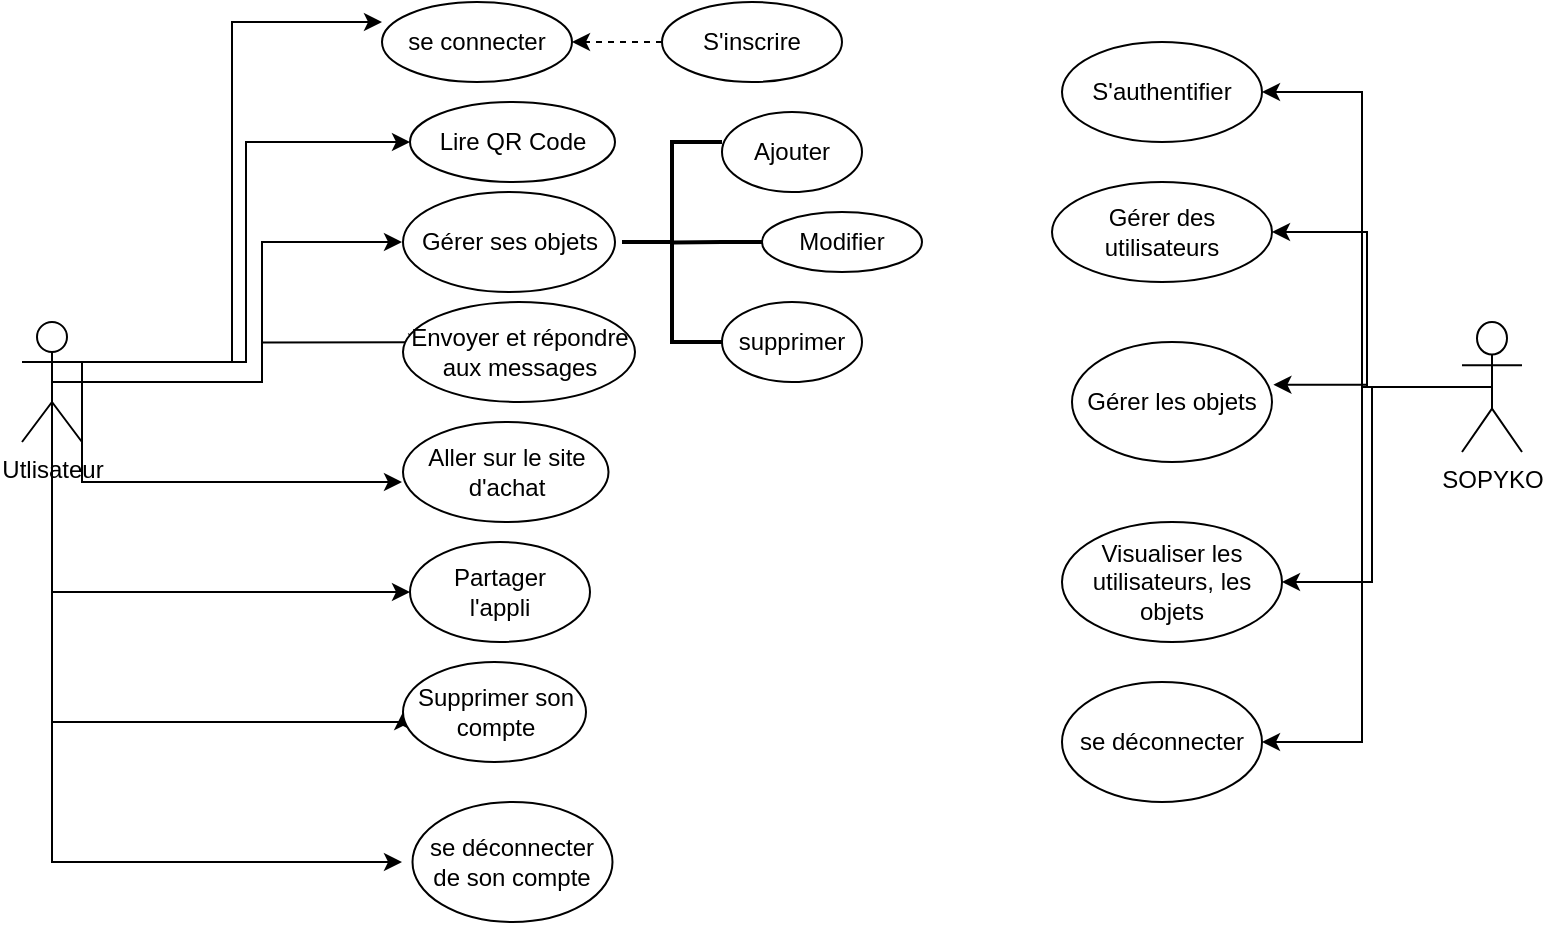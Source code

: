<mxfile version="21.3.6" type="github">
  <diagram name="Page-1" id="lRozzrzec7q26bja8JYh">
    <mxGraphModel dx="754" dy="432" grid="1" gridSize="10" guides="1" tooltips="1" connect="1" arrows="1" fold="1" page="1" pageScale="1" pageWidth="827" pageHeight="1169" math="0" shadow="0">
      <root>
        <mxCell id="0" />
        <mxCell id="1" parent="0" />
        <mxCell id="nc1XppjEyC4-wOkGGgJu-18" style="edgeStyle=orthogonalEdgeStyle;rounded=0;orthogonalLoop=1;jettySize=auto;html=1;exitX=1;exitY=0.333;exitDx=0;exitDy=0;exitPerimeter=0;entryX=0;entryY=0.25;entryDx=0;entryDy=0;entryPerimeter=0;" parent="1" source="nc1XppjEyC4-wOkGGgJu-1" target="nc1XppjEyC4-wOkGGgJu-4" edge="1">
          <mxGeometry relative="1" as="geometry" />
        </mxCell>
        <mxCell id="nc1XppjEyC4-wOkGGgJu-21" style="edgeStyle=orthogonalEdgeStyle;rounded=0;orthogonalLoop=1;jettySize=auto;html=1;exitX=1;exitY=0.333;exitDx=0;exitDy=0;exitPerimeter=0;entryX=0;entryY=0.5;entryDx=0;entryDy=0;" parent="1" source="nc1XppjEyC4-wOkGGgJu-1" target="nc1XppjEyC4-wOkGGgJu-5" edge="1">
          <mxGeometry relative="1" as="geometry" />
        </mxCell>
        <mxCell id="nc1XppjEyC4-wOkGGgJu-22" style="edgeStyle=orthogonalEdgeStyle;rounded=0;orthogonalLoop=1;jettySize=auto;html=1;exitX=0.5;exitY=0.5;exitDx=0;exitDy=0;exitPerimeter=0;" parent="1" source="nc1XppjEyC4-wOkGGgJu-1" edge="1">
          <mxGeometry relative="1" as="geometry">
            <mxPoint x="210" y="150" as="targetPoint" />
            <Array as="points">
              <mxPoint x="140" y="220" />
              <mxPoint x="140" y="150" />
            </Array>
          </mxGeometry>
        </mxCell>
        <mxCell id="nc1XppjEyC4-wOkGGgJu-24" style="edgeStyle=orthogonalEdgeStyle;rounded=0;orthogonalLoop=1;jettySize=auto;html=1;exitX=0.5;exitY=0.5;exitDx=0;exitDy=0;exitPerimeter=0;entryX=0.1;entryY=0.403;entryDx=0;entryDy=0;entryPerimeter=0;" parent="1" source="nc1XppjEyC4-wOkGGgJu-1" target="nc1XppjEyC4-wOkGGgJu-7" edge="1">
          <mxGeometry relative="1" as="geometry">
            <Array as="points">
              <mxPoint x="140" y="220" />
              <mxPoint x="140" y="200" />
            </Array>
          </mxGeometry>
        </mxCell>
        <mxCell id="nc1XppjEyC4-wOkGGgJu-25" style="edgeStyle=orthogonalEdgeStyle;rounded=0;orthogonalLoop=1;jettySize=auto;html=1;exitX=1;exitY=0.333;exitDx=0;exitDy=0;exitPerimeter=0;" parent="1" source="nc1XppjEyC4-wOkGGgJu-1" edge="1">
          <mxGeometry relative="1" as="geometry">
            <mxPoint x="210" y="270" as="targetPoint" />
            <Array as="points">
              <mxPoint x="50" y="270" />
            </Array>
          </mxGeometry>
        </mxCell>
        <mxCell id="nc1XppjEyC4-wOkGGgJu-26" style="edgeStyle=orthogonalEdgeStyle;rounded=0;orthogonalLoop=1;jettySize=auto;html=1;exitX=0.5;exitY=0.5;exitDx=0;exitDy=0;exitPerimeter=0;entryX=0;entryY=0.5;entryDx=0;entryDy=0;" parent="1" source="nc1XppjEyC4-wOkGGgJu-1" target="nc1XppjEyC4-wOkGGgJu-12" edge="1">
          <mxGeometry relative="1" as="geometry">
            <Array as="points">
              <mxPoint x="35" y="325" />
            </Array>
          </mxGeometry>
        </mxCell>
        <mxCell id="nc1XppjEyC4-wOkGGgJu-27" style="edgeStyle=orthogonalEdgeStyle;rounded=0;orthogonalLoop=1;jettySize=auto;html=1;exitX=0.5;exitY=0.5;exitDx=0;exitDy=0;exitPerimeter=0;entryX=0;entryY=0.5;entryDx=0;entryDy=0;" parent="1" source="nc1XppjEyC4-wOkGGgJu-1" target="nc1XppjEyC4-wOkGGgJu-16" edge="1">
          <mxGeometry relative="1" as="geometry">
            <mxPoint x="200" y="390" as="targetPoint" />
            <Array as="points">
              <mxPoint x="35" y="390" />
              <mxPoint x="210" y="390" />
            </Array>
          </mxGeometry>
        </mxCell>
        <mxCell id="nc1XppjEyC4-wOkGGgJu-28" style="edgeStyle=orthogonalEdgeStyle;rounded=0;orthogonalLoop=1;jettySize=auto;html=1;exitX=0.5;exitY=0.5;exitDx=0;exitDy=0;exitPerimeter=0;" parent="1" source="nc1XppjEyC4-wOkGGgJu-1" edge="1">
          <mxGeometry relative="1" as="geometry">
            <mxPoint x="210" y="460" as="targetPoint" />
            <Array as="points">
              <mxPoint x="35" y="460" />
            </Array>
          </mxGeometry>
        </mxCell>
        <mxCell id="nc1XppjEyC4-wOkGGgJu-1" value="Utlisateur" style="shape=umlActor;verticalLabelPosition=bottom;verticalAlign=top;html=1;outlineConnect=0;" parent="1" vertex="1">
          <mxGeometry x="20" y="190" width="30" height="60" as="geometry" />
        </mxCell>
        <mxCell id="nc1XppjEyC4-wOkGGgJu-47" style="edgeStyle=orthogonalEdgeStyle;rounded=0;orthogonalLoop=1;jettySize=auto;html=1;exitX=0.5;exitY=0.5;exitDx=0;exitDy=0;exitPerimeter=0;entryX=1;entryY=0.5;entryDx=0;entryDy=0;" parent="1" source="nc1XppjEyC4-wOkGGgJu-2" target="nc1XppjEyC4-wOkGGgJu-42" edge="1">
          <mxGeometry relative="1" as="geometry" />
        </mxCell>
        <mxCell id="nc1XppjEyC4-wOkGGgJu-48" style="edgeStyle=orthogonalEdgeStyle;rounded=0;orthogonalLoop=1;jettySize=auto;html=1;exitX=0.5;exitY=0.5;exitDx=0;exitDy=0;exitPerimeter=0;entryX=1;entryY=0.5;entryDx=0;entryDy=0;" parent="1" source="nc1XppjEyC4-wOkGGgJu-2" target="nc1XppjEyC4-wOkGGgJu-44" edge="1">
          <mxGeometry relative="1" as="geometry" />
        </mxCell>
        <mxCell id="nc1XppjEyC4-wOkGGgJu-49" style="edgeStyle=orthogonalEdgeStyle;rounded=0;orthogonalLoop=1;jettySize=auto;html=1;entryX=1.007;entryY=0.356;entryDx=0;entryDy=0;entryPerimeter=0;" parent="1" source="nc1XppjEyC4-wOkGGgJu-2" target="nc1XppjEyC4-wOkGGgJu-45" edge="1">
          <mxGeometry relative="1" as="geometry" />
        </mxCell>
        <mxCell id="nc1XppjEyC4-wOkGGgJu-50" style="edgeStyle=orthogonalEdgeStyle;rounded=0;orthogonalLoop=1;jettySize=auto;html=1;exitX=0.5;exitY=0.5;exitDx=0;exitDy=0;exitPerimeter=0;entryX=1;entryY=0.5;entryDx=0;entryDy=0;" parent="1" source="nc1XppjEyC4-wOkGGgJu-2" target="nc1XppjEyC4-wOkGGgJu-43" edge="1">
          <mxGeometry relative="1" as="geometry" />
        </mxCell>
        <mxCell id="nc1XppjEyC4-wOkGGgJu-51" style="edgeStyle=orthogonalEdgeStyle;rounded=0;orthogonalLoop=1;jettySize=auto;html=1;exitX=0.5;exitY=0.5;exitDx=0;exitDy=0;exitPerimeter=0;entryX=1;entryY=0.5;entryDx=0;entryDy=0;" parent="1" source="nc1XppjEyC4-wOkGGgJu-2" target="nc1XppjEyC4-wOkGGgJu-46" edge="1">
          <mxGeometry relative="1" as="geometry" />
        </mxCell>
        <mxCell id="nc1XppjEyC4-wOkGGgJu-2" value="SOPYKO&lt;br&gt;&lt;br&gt;" style="shape=umlActor;verticalLabelPosition=bottom;verticalAlign=top;html=1;outlineConnect=0;" parent="1" vertex="1">
          <mxGeometry x="740" y="190" width="30" height="65" as="geometry" />
        </mxCell>
        <mxCell id="nc1XppjEyC4-wOkGGgJu-15" style="edgeStyle=orthogonalEdgeStyle;rounded=0;orthogonalLoop=1;jettySize=auto;html=1;entryX=1;entryY=0.5;entryDx=0;entryDy=0;dashed=1;" parent="1" source="nc1XppjEyC4-wOkGGgJu-3" target="nc1XppjEyC4-wOkGGgJu-4" edge="1">
          <mxGeometry relative="1" as="geometry" />
        </mxCell>
        <mxCell id="nc1XppjEyC4-wOkGGgJu-3" value="S&#39;inscrire" style="ellipse;whiteSpace=wrap;html=1;" parent="1" vertex="1">
          <mxGeometry x="340" y="30" width="90" height="40" as="geometry" />
        </mxCell>
        <mxCell id="nc1XppjEyC4-wOkGGgJu-4" value="se connecter" style="ellipse;whiteSpace=wrap;html=1;" parent="1" vertex="1">
          <mxGeometry x="200" y="30" width="95" height="40" as="geometry" />
        </mxCell>
        <mxCell id="nc1XppjEyC4-wOkGGgJu-5" value="Lire QR Code" style="ellipse;whiteSpace=wrap;html=1;" parent="1" vertex="1">
          <mxGeometry x="214" y="80" width="102.5" height="40" as="geometry" />
        </mxCell>
        <mxCell id="nc1XppjEyC4-wOkGGgJu-6" value="Gérer ses objets" style="ellipse;whiteSpace=wrap;html=1;" parent="1" vertex="1">
          <mxGeometry x="210.5" y="125" width="106" height="50" as="geometry" />
        </mxCell>
        <mxCell id="nc1XppjEyC4-wOkGGgJu-7" value="Envoyer et répondre aux messages" style="ellipse;whiteSpace=wrap;html=1;" parent="1" vertex="1">
          <mxGeometry x="210.5" y="180" width="116" height="50" as="geometry" />
        </mxCell>
        <mxCell id="nc1XppjEyC4-wOkGGgJu-8" value="Aller sur le site d&#39;achat" style="ellipse;whiteSpace=wrap;html=1;" parent="1" vertex="1">
          <mxGeometry x="210.5" y="240" width="102.75" height="50" as="geometry" />
        </mxCell>
        <mxCell id="nc1XppjEyC4-wOkGGgJu-12" value="Partager&lt;br&gt;l&#39;appli" style="ellipse;whiteSpace=wrap;html=1;" parent="1" vertex="1">
          <mxGeometry x="214" y="300" width="90" height="50" as="geometry" />
        </mxCell>
        <mxCell id="nc1XppjEyC4-wOkGGgJu-13" value="se déconnecter&lt;br&gt;de son compte" style="ellipse;whiteSpace=wrap;html=1;" parent="1" vertex="1">
          <mxGeometry x="215.25" y="430" width="100" height="60" as="geometry" />
        </mxCell>
        <mxCell id="nc1XppjEyC4-wOkGGgJu-16" value="Supprimer son compte" style="ellipse;whiteSpace=wrap;html=1;" parent="1" vertex="1">
          <mxGeometry x="210.5" y="360" width="91.5" height="50" as="geometry" />
        </mxCell>
        <mxCell id="nc1XppjEyC4-wOkGGgJu-41" style="edgeStyle=orthogonalEdgeStyle;rounded=0;orthogonalLoop=1;jettySize=auto;html=1;exitX=0;exitY=0.5;exitDx=0;exitDy=0;entryX=0.511;entryY=0.502;entryDx=0;entryDy=0;entryPerimeter=0;endArrow=none;endFill=0;strokeWidth=2;" parent="1" source="nc1XppjEyC4-wOkGGgJu-29" target="nc1XppjEyC4-wOkGGgJu-36" edge="1">
          <mxGeometry relative="1" as="geometry" />
        </mxCell>
        <mxCell id="nc1XppjEyC4-wOkGGgJu-29" value="Modifier" style="ellipse;whiteSpace=wrap;html=1;" parent="1" vertex="1">
          <mxGeometry x="390" y="135" width="80" height="30" as="geometry" />
        </mxCell>
        <mxCell id="nc1XppjEyC4-wOkGGgJu-30" value="Ajouter" style="ellipse;whiteSpace=wrap;html=1;" parent="1" vertex="1">
          <mxGeometry x="370" y="85" width="70" height="40" as="geometry" />
        </mxCell>
        <mxCell id="nc1XppjEyC4-wOkGGgJu-31" value="supprimer" style="ellipse;whiteSpace=wrap;html=1;" parent="1" vertex="1">
          <mxGeometry x="370" y="180" width="70" height="40" as="geometry" />
        </mxCell>
        <mxCell id="nc1XppjEyC4-wOkGGgJu-36" value="" style="strokeWidth=2;html=1;shape=mxgraph.flowchart.annotation_2;align=left;labelPosition=right;pointerEvents=1;" parent="1" vertex="1">
          <mxGeometry x="320" y="100" width="50" height="100" as="geometry" />
        </mxCell>
        <mxCell id="nc1XppjEyC4-wOkGGgJu-42" value="S&#39;authentifier" style="ellipse;whiteSpace=wrap;html=1;" parent="1" vertex="1">
          <mxGeometry x="540" y="50" width="100" height="50" as="geometry" />
        </mxCell>
        <mxCell id="nc1XppjEyC4-wOkGGgJu-43" value="Visualiser les utilisateurs, les objets" style="ellipse;whiteSpace=wrap;html=1;" parent="1" vertex="1">
          <mxGeometry x="540" y="290" width="110" height="60" as="geometry" />
        </mxCell>
        <mxCell id="nc1XppjEyC4-wOkGGgJu-44" value="Gérer des utilisateurs" style="ellipse;whiteSpace=wrap;html=1;" parent="1" vertex="1">
          <mxGeometry x="535" y="120" width="110" height="50" as="geometry" />
        </mxCell>
        <mxCell id="nc1XppjEyC4-wOkGGgJu-45" value="Gérer les objets" style="ellipse;whiteSpace=wrap;html=1;" parent="1" vertex="1">
          <mxGeometry x="545" y="200" width="100" height="60" as="geometry" />
        </mxCell>
        <mxCell id="nc1XppjEyC4-wOkGGgJu-46" value="se déconnecter" style="ellipse;whiteSpace=wrap;html=1;" parent="1" vertex="1">
          <mxGeometry x="540" y="370" width="100" height="60" as="geometry" />
        </mxCell>
      </root>
    </mxGraphModel>
  </diagram>
</mxfile>
